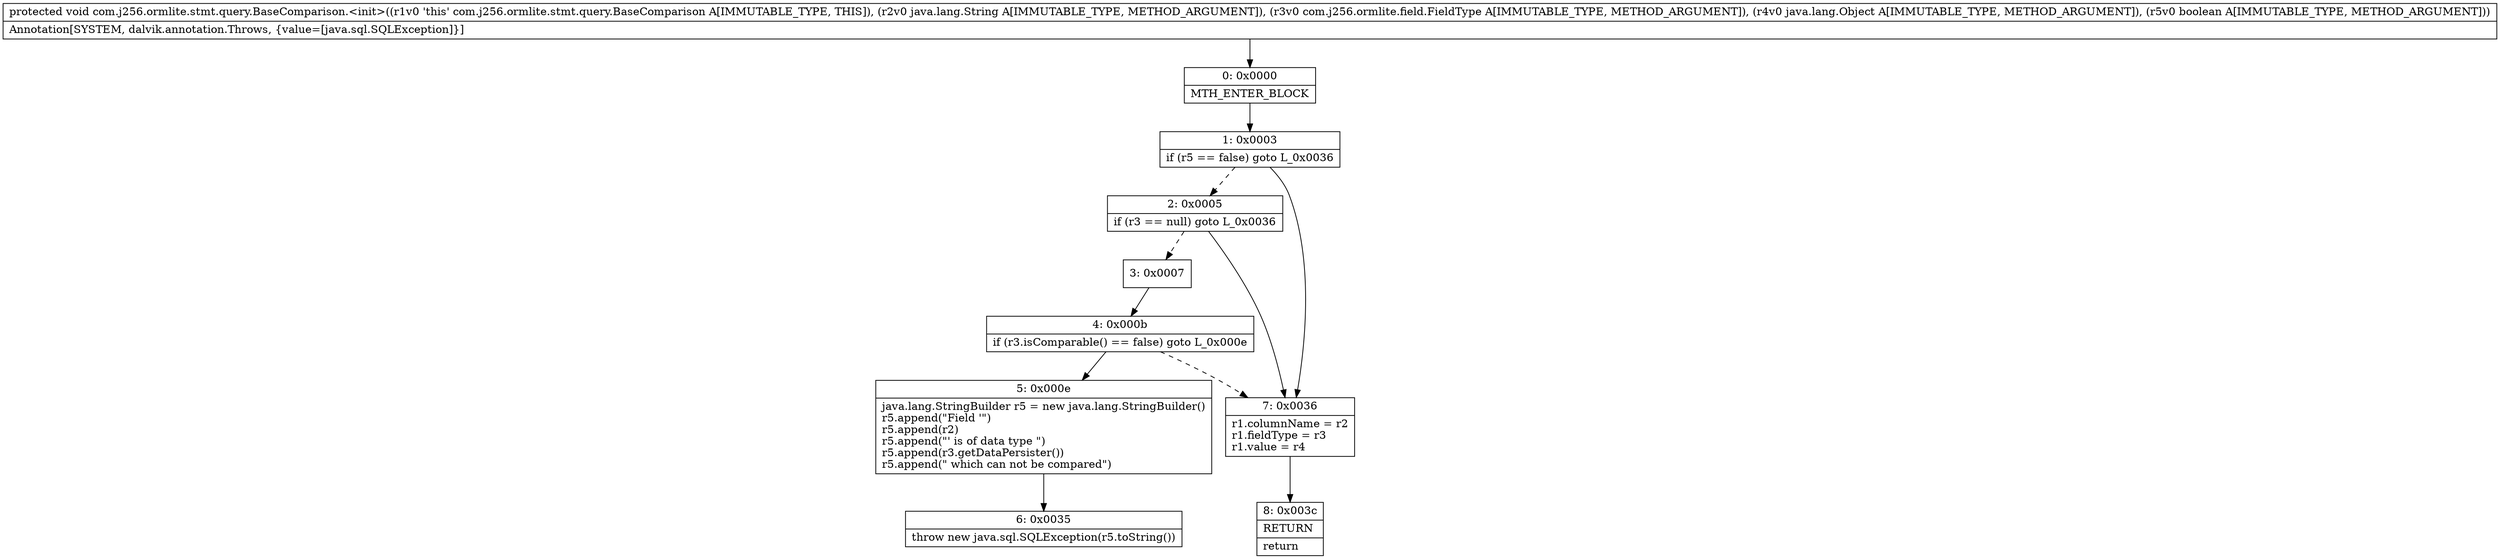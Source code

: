 digraph "CFG forcom.j256.ormlite.stmt.query.BaseComparison.\<init\>(Ljava\/lang\/String;Lcom\/j256\/ormlite\/field\/FieldType;Ljava\/lang\/Object;Z)V" {
Node_0 [shape=record,label="{0\:\ 0x0000|MTH_ENTER_BLOCK\l}"];
Node_1 [shape=record,label="{1\:\ 0x0003|if (r5 == false) goto L_0x0036\l}"];
Node_2 [shape=record,label="{2\:\ 0x0005|if (r3 == null) goto L_0x0036\l}"];
Node_3 [shape=record,label="{3\:\ 0x0007}"];
Node_4 [shape=record,label="{4\:\ 0x000b|if (r3.isComparable() == false) goto L_0x000e\l}"];
Node_5 [shape=record,label="{5\:\ 0x000e|java.lang.StringBuilder r5 = new java.lang.StringBuilder()\lr5.append(\"Field '\")\lr5.append(r2)\lr5.append(\"' is of data type \")\lr5.append(r3.getDataPersister())\lr5.append(\" which can not be compared\")\l}"];
Node_6 [shape=record,label="{6\:\ 0x0035|throw new java.sql.SQLException(r5.toString())\l}"];
Node_7 [shape=record,label="{7\:\ 0x0036|r1.columnName = r2\lr1.fieldType = r3\lr1.value = r4\l}"];
Node_8 [shape=record,label="{8\:\ 0x003c|RETURN\l|return\l}"];
MethodNode[shape=record,label="{protected void com.j256.ormlite.stmt.query.BaseComparison.\<init\>((r1v0 'this' com.j256.ormlite.stmt.query.BaseComparison A[IMMUTABLE_TYPE, THIS]), (r2v0 java.lang.String A[IMMUTABLE_TYPE, METHOD_ARGUMENT]), (r3v0 com.j256.ormlite.field.FieldType A[IMMUTABLE_TYPE, METHOD_ARGUMENT]), (r4v0 java.lang.Object A[IMMUTABLE_TYPE, METHOD_ARGUMENT]), (r5v0 boolean A[IMMUTABLE_TYPE, METHOD_ARGUMENT]))  | Annotation[SYSTEM, dalvik.annotation.Throws, \{value=[java.sql.SQLException]\}]\l}"];
MethodNode -> Node_0;
Node_0 -> Node_1;
Node_1 -> Node_2[style=dashed];
Node_1 -> Node_7;
Node_2 -> Node_3[style=dashed];
Node_2 -> Node_7;
Node_3 -> Node_4;
Node_4 -> Node_5;
Node_4 -> Node_7[style=dashed];
Node_5 -> Node_6;
Node_7 -> Node_8;
}

